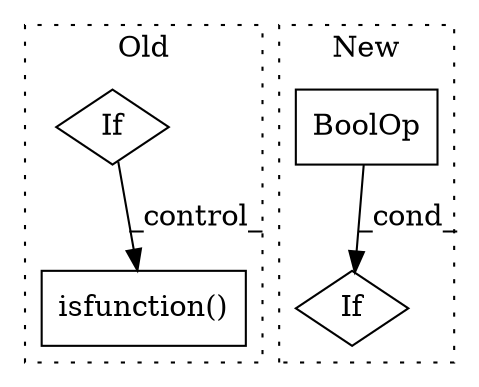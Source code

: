 digraph G {
subgraph cluster0 {
1 [label="isfunction()" a="75" s="13621,13647" l="19,1" shape="box"];
4 [label="If" a="96" s="12830" l="0" shape="diamond"];
label = "Old";
style="dotted";
}
subgraph cluster1 {
2 [label="If" a="96" s="13678" l="0" shape="diamond"];
3 [label="BoolOp" a="72" s="13678" l="54" shape="box"];
label = "New";
style="dotted";
}
3 -> 2 [label="_cond_"];
4 -> 1 [label="_control_"];
}
